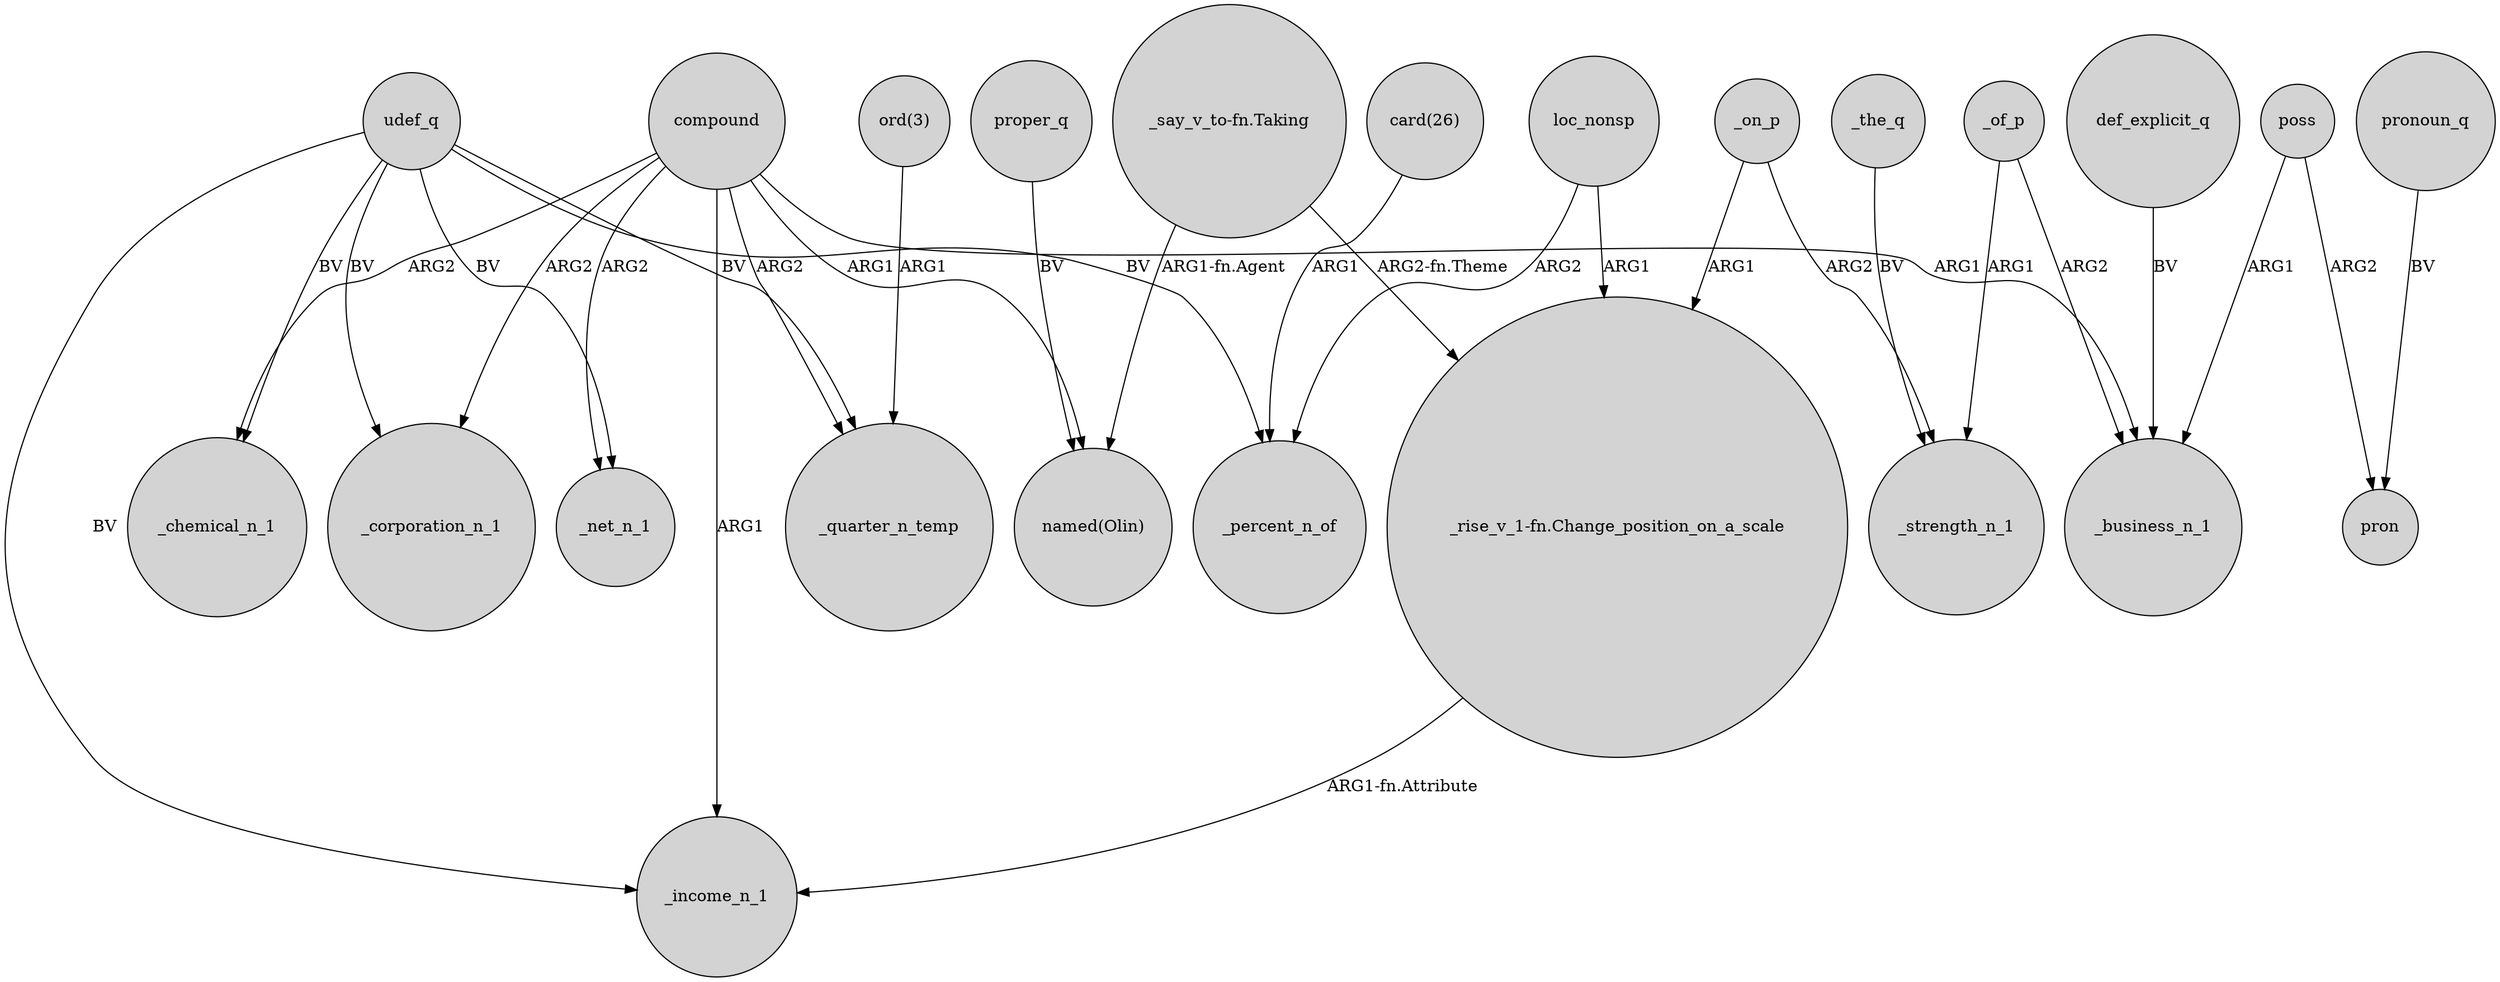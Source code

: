 digraph {
	node [shape=circle style=filled]
	def_explicit_q -> _business_n_1 [label=BV]
	"_say_v_to-fn.Taking" -> "_rise_v_1-fn.Change_position_on_a_scale" [label="ARG2-fn.Theme"]
	compound -> _net_n_1 [label=ARG2]
	poss -> _business_n_1 [label=ARG1]
	compound -> _chemical_n_1 [label=ARG2]
	"ord(3)" -> _quarter_n_temp [label=ARG1]
	"_rise_v_1-fn.Change_position_on_a_scale" -> _income_n_1 [label="ARG1-fn.Attribute"]
	udef_q -> _income_n_1 [label=BV]
	"card(26)" -> _percent_n_of [label=ARG1]
	loc_nonsp -> "_rise_v_1-fn.Change_position_on_a_scale" [label=ARG1]
	"_say_v_to-fn.Taking" -> "named(Olin)" [label="ARG1-fn.Agent"]
	_of_p -> _strength_n_1 [label=ARG1]
	udef_q -> _chemical_n_1 [label=BV]
	compound -> "named(Olin)" [label=ARG1]
	_on_p -> _strength_n_1 [label=ARG2]
	pronoun_q -> pron [label=BV]
	poss -> pron [label=ARG2]
	compound -> _income_n_1 [label=ARG1]
	compound -> _quarter_n_temp [label=ARG2]
	udef_q -> _percent_n_of [label=BV]
	udef_q -> _net_n_1 [label=BV]
	_of_p -> _business_n_1 [label=ARG2]
	_the_q -> _strength_n_1 [label=BV]
	udef_q -> _quarter_n_temp [label=BV]
	compound -> _corporation_n_1 [label=ARG2]
	udef_q -> _corporation_n_1 [label=BV]
	proper_q -> "named(Olin)" [label=BV]
	compound -> _business_n_1 [label=ARG1]
	_on_p -> "_rise_v_1-fn.Change_position_on_a_scale" [label=ARG1]
	loc_nonsp -> _percent_n_of [label=ARG2]
}
